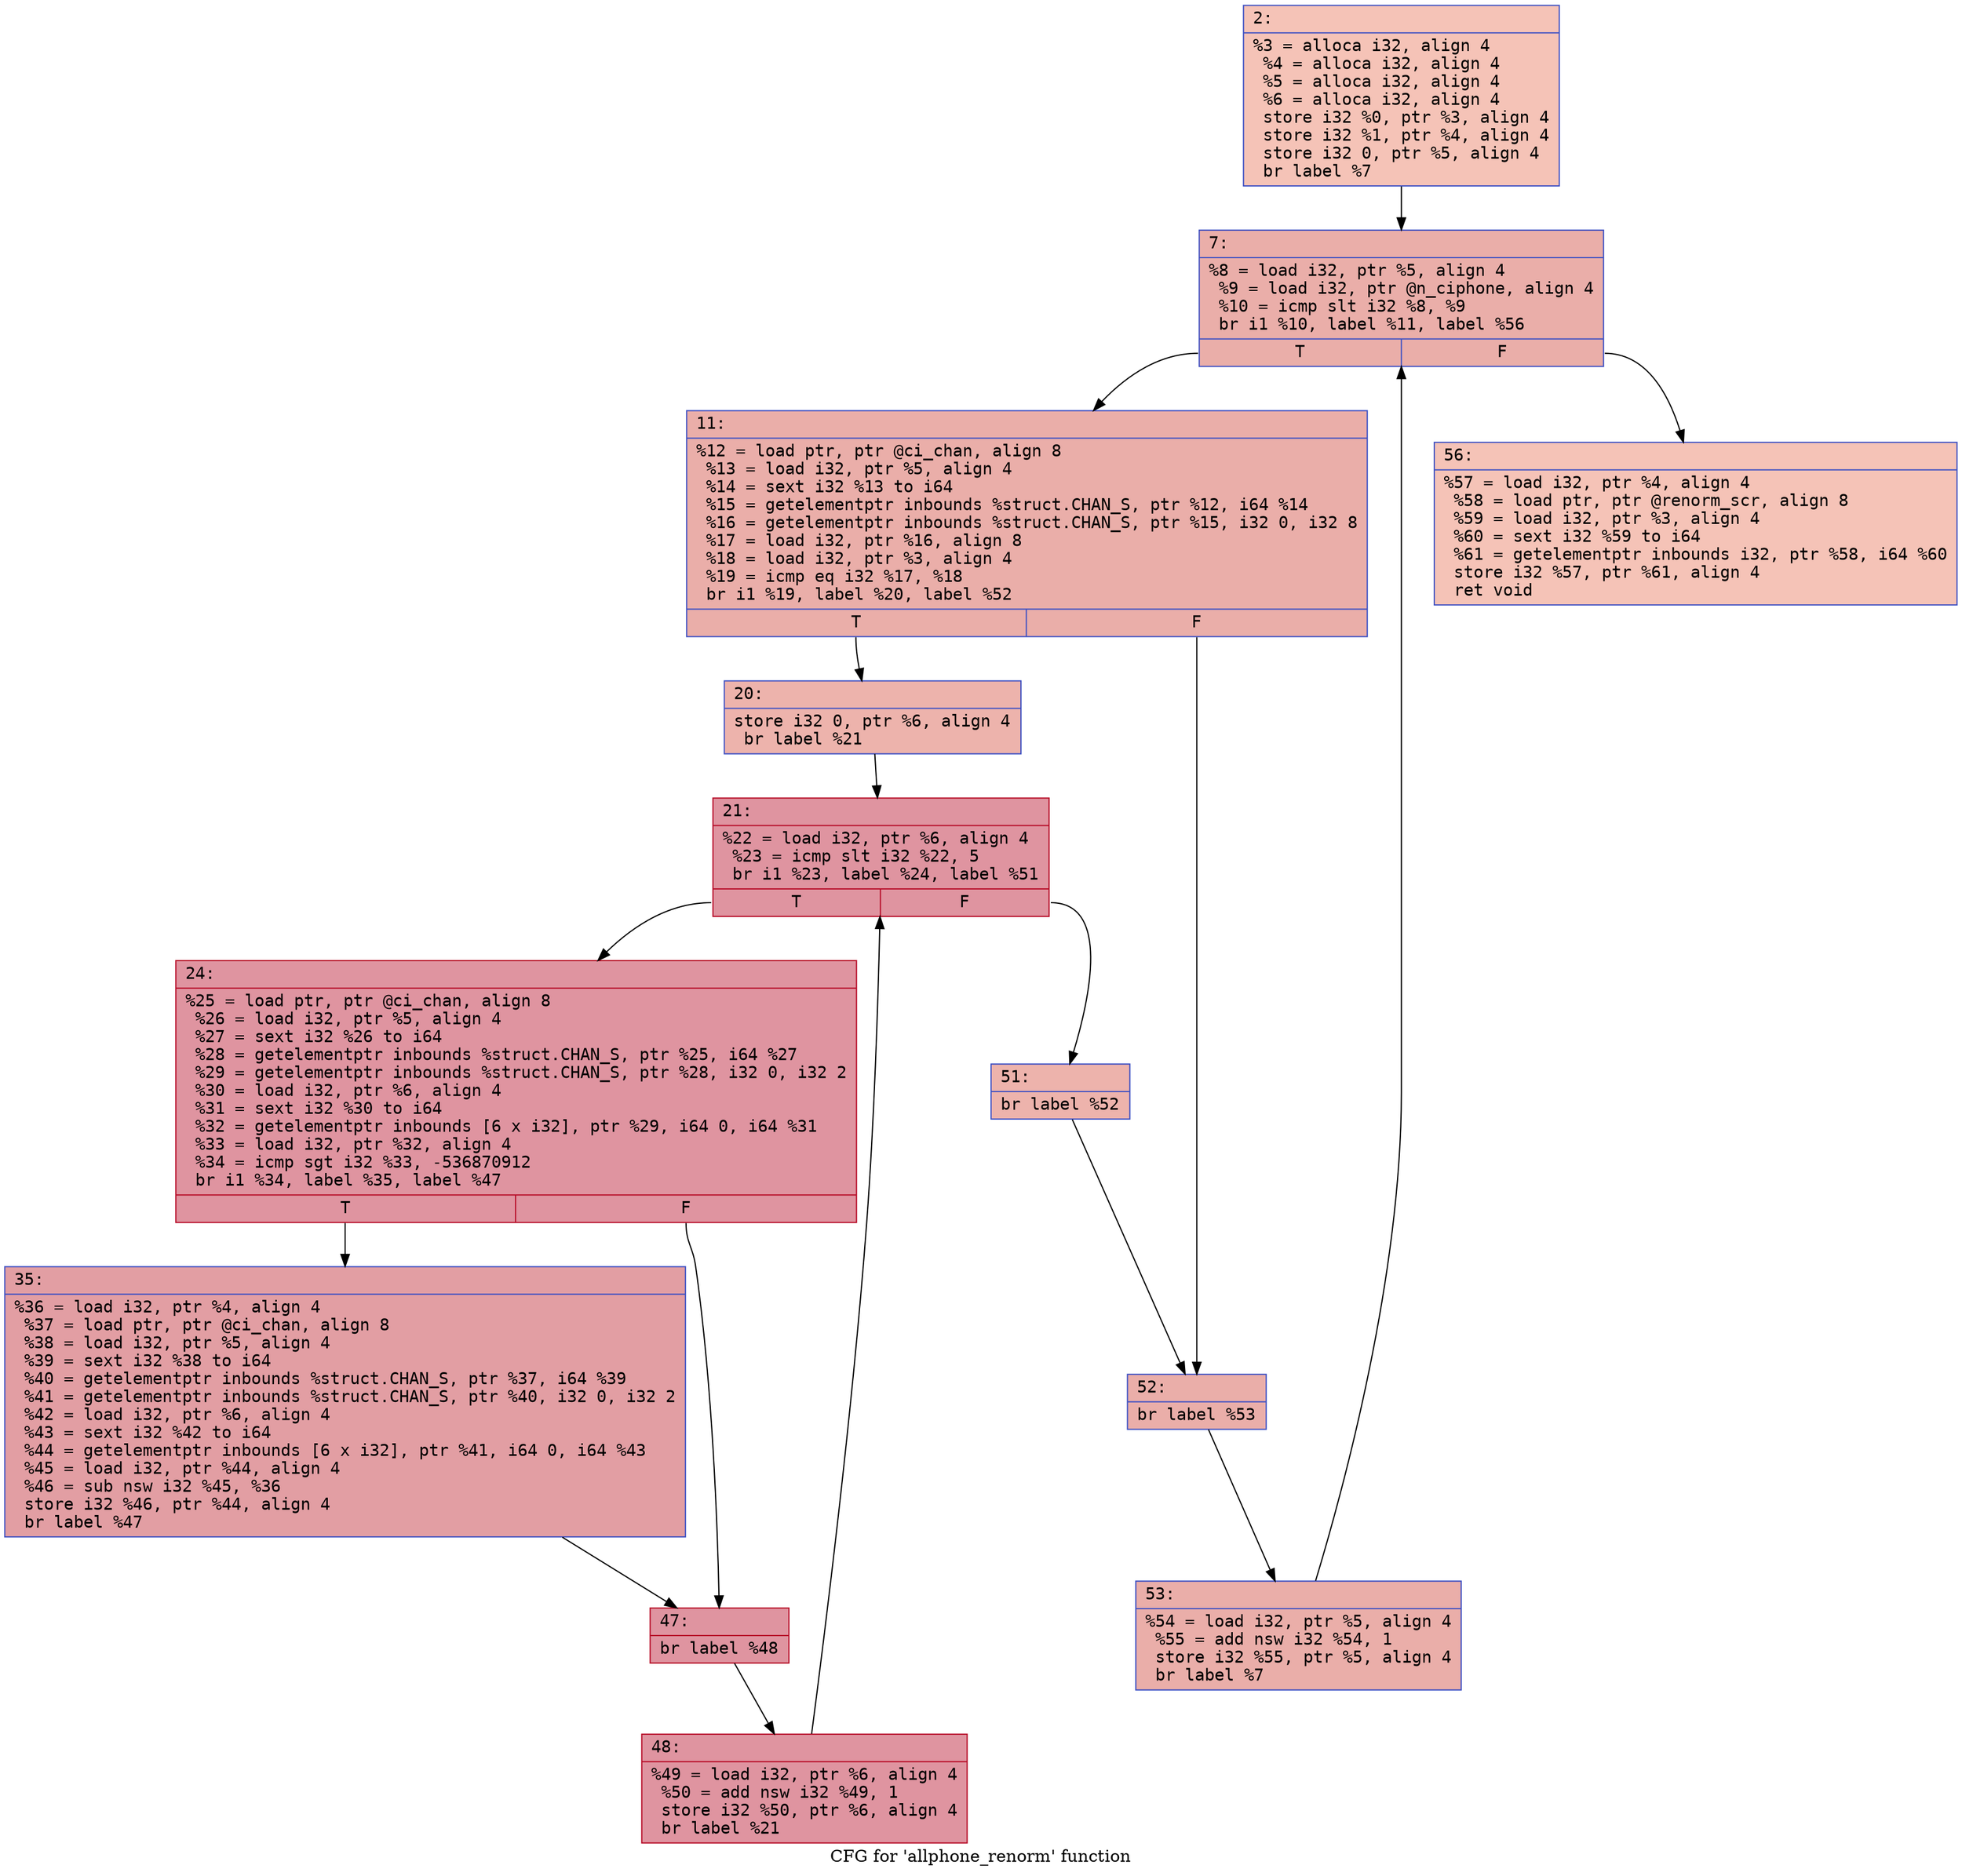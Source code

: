 digraph "CFG for 'allphone_renorm' function" {
	label="CFG for 'allphone_renorm' function";

	Node0x600000c7f7f0 [shape=record,color="#3d50c3ff", style=filled, fillcolor="#e8765c70" fontname="Courier",label="{2:\l|  %3 = alloca i32, align 4\l  %4 = alloca i32, align 4\l  %5 = alloca i32, align 4\l  %6 = alloca i32, align 4\l  store i32 %0, ptr %3, align 4\l  store i32 %1, ptr %4, align 4\l  store i32 0, ptr %5, align 4\l  br label %7\l}"];
	Node0x600000c7f7f0 -> Node0x600000c7f840[tooltip="2 -> 7\nProbability 100.00%" ];
	Node0x600000c7f840 [shape=record,color="#3d50c3ff", style=filled, fillcolor="#d0473d70" fontname="Courier",label="{7:\l|  %8 = load i32, ptr %5, align 4\l  %9 = load i32, ptr @n_ciphone, align 4\l  %10 = icmp slt i32 %8, %9\l  br i1 %10, label %11, label %56\l|{<s0>T|<s1>F}}"];
	Node0x600000c7f840:s0 -> Node0x600000c7f890[tooltip="7 -> 11\nProbability 96.88%" ];
	Node0x600000c7f840:s1 -> Node0x600000c7fbb0[tooltip="7 -> 56\nProbability 3.12%" ];
	Node0x600000c7f890 [shape=record,color="#3d50c3ff", style=filled, fillcolor="#d0473d70" fontname="Courier",label="{11:\l|  %12 = load ptr, ptr @ci_chan, align 8\l  %13 = load i32, ptr %5, align 4\l  %14 = sext i32 %13 to i64\l  %15 = getelementptr inbounds %struct.CHAN_S, ptr %12, i64 %14\l  %16 = getelementptr inbounds %struct.CHAN_S, ptr %15, i32 0, i32 8\l  %17 = load i32, ptr %16, align 8\l  %18 = load i32, ptr %3, align 4\l  %19 = icmp eq i32 %17, %18\l  br i1 %19, label %20, label %52\l|{<s0>T|<s1>F}}"];
	Node0x600000c7f890:s0 -> Node0x600000c7f8e0[tooltip="11 -> 20\nProbability 50.00%" ];
	Node0x600000c7f890:s1 -> Node0x600000c7fb10[tooltip="11 -> 52\nProbability 50.00%" ];
	Node0x600000c7f8e0 [shape=record,color="#3d50c3ff", style=filled, fillcolor="#d6524470" fontname="Courier",label="{20:\l|  store i32 0, ptr %6, align 4\l  br label %21\l}"];
	Node0x600000c7f8e0 -> Node0x600000c7f930[tooltip="20 -> 21\nProbability 100.00%" ];
	Node0x600000c7f930 [shape=record,color="#b70d28ff", style=filled, fillcolor="#b70d2870" fontname="Courier",label="{21:\l|  %22 = load i32, ptr %6, align 4\l  %23 = icmp slt i32 %22, 5\l  br i1 %23, label %24, label %51\l|{<s0>T|<s1>F}}"];
	Node0x600000c7f930:s0 -> Node0x600000c7f980[tooltip="21 -> 24\nProbability 96.88%" ];
	Node0x600000c7f930:s1 -> Node0x600000c7fac0[tooltip="21 -> 51\nProbability 3.12%" ];
	Node0x600000c7f980 [shape=record,color="#b70d28ff", style=filled, fillcolor="#b70d2870" fontname="Courier",label="{24:\l|  %25 = load ptr, ptr @ci_chan, align 8\l  %26 = load i32, ptr %5, align 4\l  %27 = sext i32 %26 to i64\l  %28 = getelementptr inbounds %struct.CHAN_S, ptr %25, i64 %27\l  %29 = getelementptr inbounds %struct.CHAN_S, ptr %28, i32 0, i32 2\l  %30 = load i32, ptr %6, align 4\l  %31 = sext i32 %30 to i64\l  %32 = getelementptr inbounds [6 x i32], ptr %29, i64 0, i64 %31\l  %33 = load i32, ptr %32, align 4\l  %34 = icmp sgt i32 %33, -536870912\l  br i1 %34, label %35, label %47\l|{<s0>T|<s1>F}}"];
	Node0x600000c7f980:s0 -> Node0x600000c7f9d0[tooltip="24 -> 35\nProbability 50.00%" ];
	Node0x600000c7f980:s1 -> Node0x600000c7fa20[tooltip="24 -> 47\nProbability 50.00%" ];
	Node0x600000c7f9d0 [shape=record,color="#3d50c3ff", style=filled, fillcolor="#be242e70" fontname="Courier",label="{35:\l|  %36 = load i32, ptr %4, align 4\l  %37 = load ptr, ptr @ci_chan, align 8\l  %38 = load i32, ptr %5, align 4\l  %39 = sext i32 %38 to i64\l  %40 = getelementptr inbounds %struct.CHAN_S, ptr %37, i64 %39\l  %41 = getelementptr inbounds %struct.CHAN_S, ptr %40, i32 0, i32 2\l  %42 = load i32, ptr %6, align 4\l  %43 = sext i32 %42 to i64\l  %44 = getelementptr inbounds [6 x i32], ptr %41, i64 0, i64 %43\l  %45 = load i32, ptr %44, align 4\l  %46 = sub nsw i32 %45, %36\l  store i32 %46, ptr %44, align 4\l  br label %47\l}"];
	Node0x600000c7f9d0 -> Node0x600000c7fa20[tooltip="35 -> 47\nProbability 100.00%" ];
	Node0x600000c7fa20 [shape=record,color="#b70d28ff", style=filled, fillcolor="#b70d2870" fontname="Courier",label="{47:\l|  br label %48\l}"];
	Node0x600000c7fa20 -> Node0x600000c7fa70[tooltip="47 -> 48\nProbability 100.00%" ];
	Node0x600000c7fa70 [shape=record,color="#b70d28ff", style=filled, fillcolor="#b70d2870" fontname="Courier",label="{48:\l|  %49 = load i32, ptr %6, align 4\l  %50 = add nsw i32 %49, 1\l  store i32 %50, ptr %6, align 4\l  br label %21\l}"];
	Node0x600000c7fa70 -> Node0x600000c7f930[tooltip="48 -> 21\nProbability 100.00%" ];
	Node0x600000c7fac0 [shape=record,color="#3d50c3ff", style=filled, fillcolor="#d6524470" fontname="Courier",label="{51:\l|  br label %52\l}"];
	Node0x600000c7fac0 -> Node0x600000c7fb10[tooltip="51 -> 52\nProbability 100.00%" ];
	Node0x600000c7fb10 [shape=record,color="#3d50c3ff", style=filled, fillcolor="#d0473d70" fontname="Courier",label="{52:\l|  br label %53\l}"];
	Node0x600000c7fb10 -> Node0x600000c7fb60[tooltip="52 -> 53\nProbability 100.00%" ];
	Node0x600000c7fb60 [shape=record,color="#3d50c3ff", style=filled, fillcolor="#d0473d70" fontname="Courier",label="{53:\l|  %54 = load i32, ptr %5, align 4\l  %55 = add nsw i32 %54, 1\l  store i32 %55, ptr %5, align 4\l  br label %7\l}"];
	Node0x600000c7fb60 -> Node0x600000c7f840[tooltip="53 -> 7\nProbability 100.00%" ];
	Node0x600000c7fbb0 [shape=record,color="#3d50c3ff", style=filled, fillcolor="#e8765c70" fontname="Courier",label="{56:\l|  %57 = load i32, ptr %4, align 4\l  %58 = load ptr, ptr @renorm_scr, align 8\l  %59 = load i32, ptr %3, align 4\l  %60 = sext i32 %59 to i64\l  %61 = getelementptr inbounds i32, ptr %58, i64 %60\l  store i32 %57, ptr %61, align 4\l  ret void\l}"];
}
